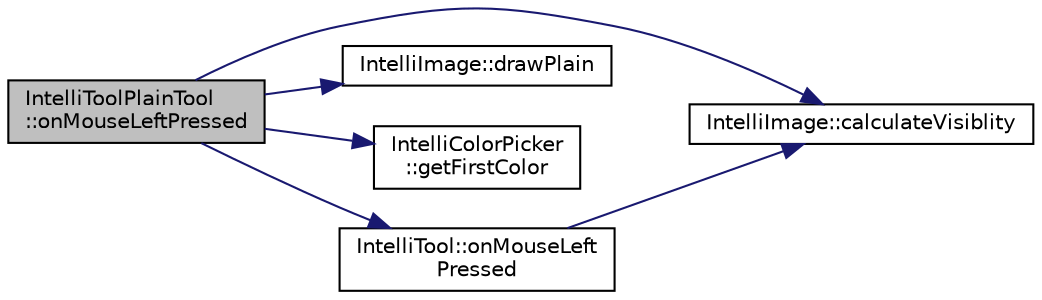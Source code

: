 digraph "IntelliToolPlainTool::onMouseLeftPressed"
{
 // LATEX_PDF_SIZE
  edge [fontname="Helvetica",fontsize="10",labelfontname="Helvetica",labelfontsize="10"];
  node [fontname="Helvetica",fontsize="10",shape=record];
  rankdir="LR";
  Node1 [label="IntelliToolPlainTool\l::onMouseLeftPressed",height=0.2,width=0.4,color="black", fillcolor="grey75", style="filled", fontcolor="black",tooltip=" "];
  Node1 -> Node2 [color="midnightblue",fontsize="10",style="solid",fontname="Helvetica"];
  Node2 [label="IntelliImage::calculateVisiblity",height=0.2,width=0.4,color="black", fillcolor="white", style="filled",URL="$class_intelli_image.html#aebbced93f4744fad81b7f141b21f4ab2",tooltip=" "];
  Node1 -> Node3 [color="midnightblue",fontsize="10",style="solid",fontname="Helvetica"];
  Node3 [label="IntelliImage::drawPlain",height=0.2,width=0.4,color="black", fillcolor="white", style="filled",URL="$class_intelli_image.html#a6be622810dc2bc756054bb5769becb06",tooltip=" "];
  Node1 -> Node4 [color="midnightblue",fontsize="10",style="solid",fontname="Helvetica"];
  Node4 [label="IntelliColorPicker\l::getFirstColor",height=0.2,width=0.4,color="black", fillcolor="white", style="filled",URL="$class_intelli_color_picker.html#aae2eb27b928fe9388b9398b0556303b7",tooltip=" "];
  Node1 -> Node5 [color="midnightblue",fontsize="10",style="solid",fontname="Helvetica"];
  Node5 [label="IntelliTool::onMouseLeft\lPressed",height=0.2,width=0.4,color="black", fillcolor="white", style="filled",URL="$class_intelli_tool.html#a34b7ef1dde96b94a0ce450a25ae1778c",tooltip=" "];
  Node5 -> Node2 [color="midnightblue",fontsize="10",style="solid",fontname="Helvetica"];
}
